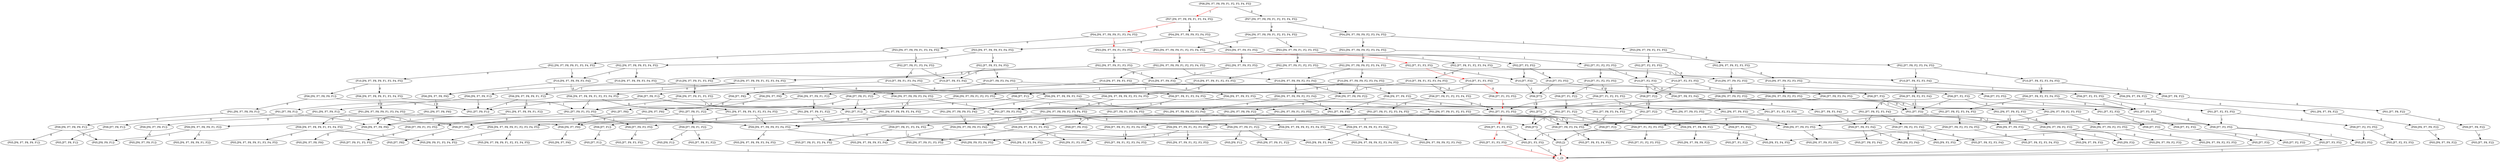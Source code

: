 strict digraph G {
  1 [ label="(P05,[])" ];
  2 [ color="red" label="(_,[])" ];
  3 [ label="(P09,[F7])" ];
  4 [ label="(P01,[F7])" ];
  5 [ label="(P06,[F7])" ];
  6 [ label="(P10,[F7, F3])" ];
  7 [ label="(P05,[F7, F3])" ];
  8 [ label="(P09,[F7, F3])" ];
  9 [ label="(P01,[F7, F3])" ];
  10 [ label="(P06,[F7, F3])" ];
  11 [ label="(P02,[F7, F3, F5])" ];
  12 [ label="(P10,[F7, F3, F5])" ];
  13 [ label="(P05,[F3, F5])" ];
  14 [ label="(P09,[F7, F3, F5])" ];
  15 [ label="(P05,[F7, F3, F5])" ];
  16 [ label="(P01,[F7, F3, F5])" ];
  17 [ label="(P06,[F7, F3, F5])" ];
  18 [ label="(P03,[F6, F7, F9, F3, F5])" ];
  19 [ label="(P09,[F6, F7, F9])" ];
  20 [ label="(P05,[F6, F7, F9])" ];
  21 [ label="(P01,[F6, F7, F9])" ];
  22 [ label="(P06,[F6, F7, F9])" ];
  23 [ label="(P10,[F6, F7, F9, F3])" ];
  24 [ label="(P01,[F7, F9, F3])" ];
  25 [ label="(P09,[F7, F9, F3])" ];
  26 [ label="(P06,[F6, F7, F9, F3])" ];
  27 [ label="(P09,[F6, F7, F9, F3])" ];
  28 [ label="(P05,[F9, F3])" ];
  29 [ label="(P05,[F6, F7, F9, F3])" ];
  30 [ label="(P01,[F6, F7, F9, F3])" ];
  31 [ label="(P02,[F6, F7, F9, F3, F5])" ];
  32 [ label="(P10,[F6, F7, F9, F3, F5])" ];
  33 [ label="(P09,[F7, F9, F3, F5])" ];
  34 [ label="(P05,[F7, F9, F3, F5])" ];
  35 [ label="(P01,[F7, F9, F3, F5])" ];
  36 [ label="(P06,[F6, F7, F9, F3, F5])" ];
  37 [ label="(P09,[F6, F7, F9, F3, F5])" ];
  38 [ label="(P05,[F9, F3, F5])" ];
  39 [ label="(P05,[F6, F7, F9, F3, F5])" ];
  40 [ label="(P01,[F6, F7, F9, F3, F5])" ];
  41 [ label="(P04,[F6, F7, F8, F9, F3, F4, F5])" ];
  42 [ label="(P09,[F7, F8])" ];
  43 [ label="(P05,[F7, F8])" ];
  44 [ label="(P01,[F7, F8])" ];
  45 [ label="(P06,[F7, F8])" ];
  46 [ label="(P10,[F7, F8, F3, F4])" ];
  47 [ label="(P06,[F7, F8, F3, F4])" ];
  48 [ label="(P09,[F7, F8, F3, F4])" ];
  49 [ label="(P05,[F8, F3, F4])" ];
  50 [ label="(P05,[F7, F8, F3, F4])" ];
  51 [ label="(P01,[F7, F8, F3, F4])" ];
  52 [ label="(P02,[F7, F8, F3, F4, F5])" ];
  53 [ label="(P10,[F7, F8, F3, F4, F5])" ];
  54 [ label="(P06,[F7, F8, F3, F4, F5])" ];
  55 [ label="(P09,[F7, F8, F3, F4, F5])" ];
  56 [ label="(P05,[F8, F3, F4, F5])" ];
  57 [ label="(P05,[F7, F8, F3, F4, F5])" ];
  58 [ label="(P01,[F7, F8, F3, F4, F5])" ];
  59 [ label="(P03,[F6, F7, F8, F9, F3, F4, F5])" ];
  60 [ label="(P09,[F6, F7, F8, F9])" ];
  61 [ label="(P05,[F6, F7, F8, F9])" ];
  62 [ label="(P01,[F6, F7, F8, F9])" ];
  63 [ label="(P06,[F6, F7, F8, F9])" ];
  64 [ label="(P10,[F6, F7, F8, F9, F3, F4])" ];
  65 [ label="(P06,[F6, F7, F8, F9, F3, F4])" ];
  66 [ label="(P09,[F6, F7, F8, F9, F3, F4])" ];
  67 [ label="(P05,[F8, F9, F3, F4])" ];
  68 [ label="(P05,[F6, F7, F8, F9, F3, F4])" ];
  69 [ label="(P01,[F6, F7, F8, F9, F3, F4])" ];
  70 [ label="(P02,[F6, F7, F8, F9, F3, F4, F5])" ];
  71 [ label="(P10,[F6, F7, F8, F9, F3, F4, F5])" ];
  72 [ label="(P06,[F6, F7, F8, F9, F3, F4, F5])" ];
  73 [ label="(P09,[F6, F7, F8, F9, F3, F4, F5])" ];
  74 [ label="(P05,[F8, F9, F3, F4, F5])" ];
  75 [ label="(P05,[F6, F7, F8, F9, F3, F4, F5])" ];
  76 [ label="(P01,[F6, F7, F8, F9, F3, F4, F5])" ];
  77 [ label="(P07,[F6, F7, F8, F9, F1, F3, F4, F5])" ];
  78 [ label="(P02,[F7, F1, F3, F5])" ];
  79 [ label="(P01,[F7, F1])" ];
  80 [ label="(P05,[F7, F1])" ];
  81 [ label="(P09,[F7, F1])" ];
  82 [ label="(P06,[F7, F1])" ];
  83 [ label="(P10,[F7, F1, F3, F5])" ];
  84 [ label="(P01,[F7, F1, F3, F5])" ];
  85 [ label="(P05,[F1, F3, F5])" ];
  86 [ label="(P09,[F7, F1, F3, F5])" ];
  87 [ label="(P05,[F7, F1, F3, F5])" ];
  88 [ label="(P06,[F7, F1, F3, F5])" ];
  89 [ label="(P03,[F6, F7, F9, F1, F3, F5])" ];
  90 [ label="(P02,[F6, F7, F9, F1, F3, F5])" ];
  91 [ label="(P06,[F6, F7, F9, F1])" ];
  92 [ label="(P01,[F7, F9, F1])" ];
  93 [ label="(P01,[F6, F7, F9, F1])" ];
  94 [ label="(P09,[F6, F7, F9, F1])" ];
  95 [ label="(P05,[F6, F7, F9, F1])" ];
  96 [ label="(P10,[F6, F7, F9, F1, F3, F5])" ];
  97 [ label="(P01,[F7, F9, F1, F3, F5])" ];
  98 [ label="(P09,[F7, F9, F1, F3, F5])" ];
  99 [ label="(P05,[F7, F9, F1, F3, F5])" ];
  100 [ label="(P06,[F6, F7, F9, F1, F3, F5])" ];
  101 [ label="(P01,[F6, F7, F9, F1, F3, F5])" ];
  102 [ label="(P09,[F6, F7, F9, F1, F3, F5])" ];
  103 [ label="(P05,[F9, F1, F3, F5])" ];
  104 [ label="(P05,[F6, F7, F9, F1, F3, F5])" ];
  105 [ label="(P04,[F6, F7, F8, F9, F1, F3, F4, F5])" ];
  106 [ label="(P02,[F7, F8, F1, F3, F4, F5])" ];
  107 [ label="(P06,[F7, F8, F1])" ];
  108 [ label="(P01,[F7, F8, F1])" ];
  109 [ label="(P09,[F7, F8, F1])" ];
  110 [ label="(P05,[F7, F8, F1])" ];
  111 [ label="(P10,[F7, F8, F1, F3, F4, F5])" ];
  112 [ label="(P06,[F7, F8, F1, F3, F4, F5])" ];
  113 [ label="(P01,[F7, F8, F1, F3, F4, F5])" ];
  114 [ label="(P09,[F7, F8, F1, F3, F4, F5])" ];
  115 [ label="(P05,[F8, F1, F3, F4, F5])" ];
  116 [ label="(P05,[F7, F8, F1, F3, F4, F5])" ];
  117 [ label="(P03,[F6, F7, F8, F9, F1, F3, F4, F5])" ];
  118 [ label="(P02,[F6, F7, F8, F9, F1, F3, F4, F5])" ];
  119 [ label="(P06,[F6, F7, F8, F9, F1])" ];
  120 [ label="(P01,[F6, F7, F8, F9, F1])" ];
  121 [ label="(P09,[F6, F7, F8, F9, F1])" ];
  122 [ label="(P05,[F8, F9, F1])" ];
  123 [ label="(P05,[F6, F7, F8, F9, F1])" ];
  124 [ label="(P10,[F6, F7, F8, F9, F1, F3, F4, F5])" ];
  125 [ label="(P06,[F6, F7, F8, F9, F1, F3, F4, F5])" ];
  126 [ label="(P01,[F6, F7, F8, F9, F1, F3, F4, F5])" ];
  127 [ label="(P09,[F6, F7, F8, F9, F1, F3, F4, F5])" ];
  128 [ label="(P05,[F8, F9, F1, F3, F4, F5])" ];
  129 [ label="(P05,[F6, F7, F8, F9, F1, F3, F4, F5])" ];
  130 [ label="(P08,[F6, F7, F8, F9, F1, F2, F3, F4, F5])" ];
  131 [ label="(P09,[F7, F2])" ];
  132 [ label="(P01,[F7, F2])" ];
  133 [ label="(P06,[F7, F2])" ];
  134 [ label="(P10,[F7, F2, F3])" ];
  135 [ label="(P06,[F7, F2, F3])" ];
  136 [ label="(P01,[F7, F2, F3])" ];
  137 [ label="(P09,[F7, F2, F3])" ];
  138 [ label="(P05,[F7, F2, F3])" ];
  139 [ label="(P02,[F7, F2, F3, F5])" ];
  140 [ label="(P10,[F7, F2, F3, F5])" ];
  141 [ label="(P06,[F7, F2, F3, F5])" ];
  142 [ label="(P01,[F7, F2, F3, F5])" ];
  143 [ label="(P09,[F7, F2, F3, F5])" ];
  144 [ label="(P05,[F7, F2, F3, F5])" ];
  145 [ label="(P03,[F6, F7, F9, F2, F3, F5])" ];
  146 [ label="(P09,[F6, F7, F9, F2])" ];
  147 [ label="(P05,[F6, F7, F9, F2])" ];
  148 [ label="(P01,[F6, F7, F9, F2])" ];
  149 [ label="(P06,[F6, F7, F9, F2])" ];
  150 [ label="(P10,[F6, F7, F9, F2, F3])" ];
  151 [ label="(P06,[F6, F7, F9, F2, F3])" ];
  152 [ label="(P01,[F6, F7, F9, F2, F3])" ];
  153 [ label="(P09,[F6, F7, F9, F2, F3])" ];
  154 [ label="(P05,[F6, F7, F9, F2, F3])" ];
  155 [ label="(P02,[F6, F7, F9, F2, F3, F5])" ];
  156 [ label="(P10,[F6, F7, F9, F2, F3, F5])" ];
  157 [ label="(P06,[F6, F7, F9, F2, F3, F5])" ];
  158 [ label="(P01,[F6, F7, F9, F2, F3, F5])" ];
  159 [ label="(P09,[F6, F7, F9, F2, F3, F5])" ];
  160 [ label="(P05,[F6, F7, F9, F2, F3, F5])" ];
  161 [ label="(P04,[F6, F7, F8, F9, F2, F3, F4, F5])" ];
  162 [ label="(P09,[F7, F8, F2])" ];
  163 [ label="(P05,[F7, F8, F2])" ];
  164 [ label="(P01,[F7, F8, F2])" ];
  165 [ label="(P06,[F7, F8, F2])" ];
  166 [ label="(P10,[F7, F8, F2, F3, F4])" ];
  167 [ label="(P06,[F7, F8, F2, F3, F4])" ];
  168 [ label="(P01,[F7, F8, F2, F3, F4])" ];
  169 [ label="(P09,[F7, F8, F2, F3, F4])" ];
  170 [ label="(P05,[F7, F8, F2, F3, F4])" ];
  171 [ label="(P02,[F7, F8, F2, F3, F4, F5])" ];
  172 [ label="(P10,[F7, F8, F2, F3, F4, F5])" ];
  173 [ label="(P06,[F7, F8, F2, F3, F4, F5])" ];
  174 [ label="(P01,[F7, F8, F2, F3, F4, F5])" ];
  175 [ label="(P09,[F7, F8, F2, F3, F4, F5])" ];
  176 [ label="(P05,[F7, F8, F2, F3, F4, F5])" ];
  177 [ label="(P03,[F6, F7, F8, F9, F2, F3, F4, F5])" ];
  178 [ label="(P01,[F6, F7, F8, F9, F2])" ];
  179 [ label="(P09,[F6, F7, F8, F9, F2])" ];
  180 [ label="(P05,[F6, F7, F8, F9, F2])" ];
  181 [ label="(P06,[F6, F7, F8, F9, F2])" ];
  182 [ label="(P10,[F6, F7, F8, F9, F2, F3, F4])" ];
  183 [ label="(P06,[F6, F7, F8, F9, F2, F3, F4])" ];
  184 [ label="(P01,[F6, F7, F8, F9, F2, F3, F4])" ];
  185 [ label="(P09,[F6, F7, F8, F9, F2, F3, F4])" ];
  186 [ label="(P05,[F6, F7, F8, F9, F2, F3, F4])" ];
  187 [ label="(P02,[F6, F7, F8, F9, F2, F3, F4, F5])" ];
  188 [ label="(P10,[F6, F7, F8, F9, F2, F3, F4, F5])" ];
  189 [ label="(P06,[F6, F7, F8, F9, F2, F3, F4, F5])" ];
  190 [ label="(P01,[F6, F7, F8, F9, F2, F3, F4, F5])" ];
  191 [ label="(P09,[F6, F7, F8, F9, F2, F3, F4, F5])" ];
  192 [ label="(P05,[F6, F7, F8, F9, F2, F3, F4, F5])" ];
  193 [ label="(P07,[F6, F7, F8, F9, F1, F2, F3, F4, F5])" ];
  194 [ label="(P02,[F7, F1, F2, F3, F5])" ];
  195 [ label="(P01,[F7, F1, F2])" ];
  196 [ label="(P09,[F7, F1, F2])" ];
  197 [ label="(P05,[F7, F1, F2])" ];
  198 [ label="(P06,[F7, F1, F2])" ];
  199 [ label="(P10,[F7, F1, F2, F3, F5])" ];
  200 [ label="(P06,[F7, F1, F2, F3, F5])" ];
  201 [ label="(P01,[F7, F1, F2, F3, F5])" ];
  202 [ label="(P09,[F7, F1, F2, F3, F5])" ];
  203 [ label="(P05,[F7, F1, F2, F3, F5])" ];
  204 [ label="(P03,[F6, F7, F9, F1, F2, F3, F5])" ];
  205 [ label="(P02,[F6, F7, F9, F1, F2, F3, F5])" ];
  206 [ label="(P06,[F6, F7, F9, F1, F2])" ];
  207 [ label="(P01,[F6, F7, F9, F1, F2])" ];
  208 [ label="(P09,[F6, F7, F9, F1, F2])" ];
  209 [ label="(P05,[F9, F1])" ];
  210 [ label="(P05,[F6, F7, F9, F1, F2])" ];
  211 [ label="(P10,[F6, F7, F9, F1, F2, F3, F5])" ];
  212 [ label="(P06,[F6, F7, F9, F1, F2, F3, F5])" ];
  213 [ label="(P01,[F6, F7, F9, F1, F2, F3, F5])" ];
  214 [ label="(P09,[F6, F7, F9, F1, F2, F3, F5])" ];
  215 [ label="(P05,[F6, F7, F9, F1, F2, F3, F5])" ];
  216 [ label="(P04,[F6, F7, F8, F9, F1, F2, F3, F4, F5])" ];
  217 [ label="(P02,[F7, F8, F1, F2, F3, F4, F5])" ];
  218 [ label="(P06,[F7, F8, F1, F2])" ];
  219 [ label="(P01,[F7, F8, F1, F2])" ];
  220 [ label="(P09,[F7, F8, F1, F2])" ];
  221 [ label="(P05,[F8, F1])" ];
  222 [ label="(P05,[F7, F8, F1, F2])" ];
  223 [ label="(P10,[F7, F8, F1, F2, F3, F4, F5])" ];
  224 [ label="(P06,[F7, F8, F1, F2, F3, F4, F5])" ];
  225 [ label="(P01,[F7, F8, F1, F2, F3, F4, F5])" ];
  226 [ label="(P09,[F7, F8, F1, F2, F3, F4, F5])" ];
  227 [ label="(P05,[F7, F8, F1, F2, F3, F4, F5])" ];
  228 [ label="(P03,[F6, F7, F8, F9, F1, F2, F3, F4, F5])" ];
  229 [ label="(P02,[F6, F7, F8, F9, F1, F2, F3, F4, F5])" ];
  230 [ label="(P06,[F6, F7, F8, F9, F1, F2])" ];
  231 [ label="(P01,[F6, F7, F8, F9, F1, F2])" ];
  232 [ label="(P09,[F6, F7, F8, F9, F1, F2])" ];
  233 [ label="(P05,[F6, F7, F8, F9, F1, F2])" ];
  234 [ label="(P10,[F6, F7, F8, F9, F1, F2, F3, F4, F5])" ];
  235 [ label="(P06,[F6, F7, F8, F9, F1, F2, F3, F4, F5])" ];
  236 [ label="(P01,[F6, F7, F8, F9, F1, F2, F3, F4, F5])" ];
  237 [ label="(P09,[F6, F7, F8, F9, F1, F2, F3, F4, F5])" ];
  238 [ label="(P05,[F6, F7, F8, F9, F1, F2, F3, F4, F5])" ];
  1 -> 2 [ label="0" ];
  3 -> 1 [ label="1" ];
  4 -> 3 [ label="0" ];
  5 -> 4 [ label="0" ];
  6 -> 5 [ label="1" ];
  7 -> 2 [ label="1" ];
  8 -> 7 [ label="0" ];
  9 -> 8 [ label="0" ];
  10 -> 9 [ label="0" ];
  6 -> 10 [ label="0" ];
  11 -> 6 [ label="1" ];
  12 -> 5 [ label="1" ];
  13 -> 2 [ label="1" ];
  14 -> 13 [ label="1" ];
  15 -> 2 [ label="1" ];
  14 -> 15 [ label="0" ];
  16 -> 14 [ label="0" ];
  17 -> 16 [ label="0" ];
  12 -> 17 [ label="0" ];
  11 -> 12 [ label="0" ];
  18 -> 11 [ label="1" ];
  19 -> 20 [ label="0" ];
  21 -> 19 [ label="0" ];
  22 -> 21 [ label="0" ];
  23 -> 22 [ label="1" ];
  24 -> 25 [ label="0" ];
  26 -> 24 [ label="1" ];
  27 -> 28 [ label="1" ];
  27 -> 29 [ label="0" ];
  30 -> 27 [ label="0" ];
  26 -> 30 [ label="0" ];
  23 -> 26 [ label="0" ];
  31 -> 23 [ label="1" ];
  32 -> 22 [ label="1" ];
  33 -> 34 [ label="0" ];
  35 -> 33 [ label="0" ];
  36 -> 35 [ label="1" ];
  37 -> 38 [ label="1" ];
  37 -> 39 [ label="0" ];
  40 -> 37 [ label="0" ];
  36 -> 40 [ label="0" ];
  32 -> 36 [ label="0" ];
  31 -> 32 [ label="0" ];
  18 -> 31 [ label="0" ];
  41 -> 18 [ label="1" ];
  42 -> 43 [ label="0" ];
  44 -> 42 [ label="0" ];
  45 -> 44 [ label="0" ];
  46 -> 45 [ label="1" ];
  47 -> 9 [ label="1" ];
  48 -> 49 [ label="1" ];
  48 -> 50 [ label="0" ];
  51 -> 48 [ label="0" ];
  47 -> 51 [ label="0" ];
  46 -> 47 [ label="0" ];
  52 -> 46 [ label="1" ];
  53 -> 45 [ label="1" ];
  54 -> 16 [ label="1" ];
  55 -> 56 [ label="1" ];
  55 -> 57 [ label="0" ];
  58 -> 55 [ label="0" ];
  54 -> 58 [ label="0" ];
  53 -> 54 [ label="0" ];
  52 -> 53 [ label="0" ];
  59 -> 52 [ label="1" ];
  60 -> 61 [ label="0" ];
  62 -> 60 [ label="0" ];
  63 -> 62 [ label="0" ];
  64 -> 63 [ label="1" ];
  65 -> 24 [ label="1" ];
  66 -> 67 [ label="1" ];
  66 -> 68 [ label="0" ];
  69 -> 66 [ label="0" ];
  65 -> 69 [ label="0" ];
  64 -> 65 [ label="0" ];
  70 -> 64 [ label="1" ];
  71 -> 63 [ label="1" ];
  72 -> 35 [ label="1" ];
  73 -> 74 [ label="1" ];
  73 -> 75 [ label="0" ];
  76 -> 73 [ label="0" ];
  72 -> 76 [ label="0" ];
  71 -> 72 [ label="0" ];
  70 -> 71 [ label="0" ];
  59 -> 70 [ label="0" ];
  41 -> 59 [ label="0" ];
  77 -> 41 [ label="1" ];
  78 -> 6 [ label="1" ];
  79 -> 3 [ label="1" ];
  80 -> 2 [ label="1" ];
  81 -> 80 [ label="0" ];
  79 -> 81 [ label="0" ];
  82 -> 79 [ label="0" ];
  83 -> 82 [ label="1" ];
  84 -> 14 [ label="1" ];
  85 -> 2 [ label="1" ];
  86 -> 85 [ label="1" ];
  87 -> 2 [ color="red" label="1" ];
  86 -> 87 [ color="red" label="0" ];
  84 -> 86 [ color="red" label="0" ];
  88 -> 84 [ color="red" label="0" ];
  83 -> 88 [ color="red" label="0" ];
  78 -> 83 [ color="red" label="0" ];
  89 -> 78 [ color="red" label="1" ];
  90 -> 23 [ label="1" ];
  91 -> 92 [ label="1" ];
  93 -> 19 [ label="1" ];
  94 -> 95 [ label="0" ];
  93 -> 94 [ label="0" ];
  91 -> 93 [ label="0" ];
  96 -> 91 [ label="1" ];
  97 -> 33 [ label="1" ];
  98 -> 99 [ label="0" ];
  97 -> 98 [ label="0" ];
  100 -> 97 [ label="1" ];
  101 -> 37 [ label="1" ];
  102 -> 103 [ label="1" ];
  102 -> 104 [ label="0" ];
  101 -> 102 [ label="0" ];
  100 -> 101 [ label="0" ];
  96 -> 100 [ label="0" ];
  90 -> 96 [ label="0" ];
  89 -> 90 [ label="0" ];
  105 -> 89 [ color="red" label="1" ];
  106 -> 46 [ label="1" ];
  107 -> 79 [ label="1" ];
  108 -> 42 [ label="1" ];
  109 -> 110 [ label="0" ];
  108 -> 109 [ label="0" ];
  107 -> 108 [ label="0" ];
  111 -> 107 [ label="1" ];
  112 -> 84 [ label="1" ];
  113 -> 55 [ label="1" ];
  114 -> 115 [ label="1" ];
  114 -> 116 [ label="0" ];
  113 -> 114 [ label="0" ];
  112 -> 113 [ label="0" ];
  111 -> 112 [ label="0" ];
  106 -> 111 [ label="0" ];
  117 -> 106 [ label="1" ];
  118 -> 64 [ label="1" ];
  119 -> 92 [ label="1" ];
  120 -> 60 [ label="1" ];
  121 -> 122 [ label="1" ];
  121 -> 123 [ label="0" ];
  120 -> 121 [ label="0" ];
  119 -> 120 [ label="0" ];
  124 -> 119 [ label="1" ];
  125 -> 97 [ label="1" ];
  126 -> 73 [ label="1" ];
  127 -> 128 [ label="1" ];
  127 -> 129 [ label="0" ];
  126 -> 127 [ label="0" ];
  125 -> 126 [ label="0" ];
  124 -> 125 [ label="0" ];
  118 -> 124 [ label="0" ];
  117 -> 118 [ label="0" ];
  105 -> 117 [ label="0" ];
  77 -> 105 [ color="red" label="0" ];
  130 -> 77 [ color="red" label="1" ];
  131 -> 1 [ label="1" ];
  132 -> 131 [ label="0" ];
  133 -> 132 [ label="0" ];
  134 -> 133 [ label="1" ];
  135 -> 9 [ label="1" ];
  136 -> 8 [ label="1" ];
  137 -> 138 [ label="0" ];
  136 -> 137 [ label="0" ];
  135 -> 136 [ label="0" ];
  134 -> 135 [ label="0" ];
  139 -> 134 [ label="1" ];
  140 -> 133 [ label="1" ];
  141 -> 16 [ label="1" ];
  142 -> 14 [ label="1" ];
  143 -> 13 [ label="1" ];
  143 -> 144 [ label="0" ];
  142 -> 143 [ label="0" ];
  141 -> 142 [ label="0" ];
  140 -> 141 [ label="0" ];
  139 -> 140 [ label="0" ];
  145 -> 139 [ label="1" ];
  146 -> 147 [ label="0" ];
  148 -> 146 [ label="0" ];
  149 -> 148 [ label="0" ];
  150 -> 149 [ label="1" ];
  151 -> 24 [ label="1" ];
  152 -> 27 [ label="1" ];
  153 -> 28 [ label="1" ];
  153 -> 154 [ label="0" ];
  152 -> 153 [ label="0" ];
  151 -> 152 [ label="0" ];
  150 -> 151 [ label="0" ];
  155 -> 150 [ label="1" ];
  156 -> 149 [ label="1" ];
  157 -> 35 [ label="1" ];
  158 -> 37 [ label="1" ];
  159 -> 38 [ label="1" ];
  159 -> 160 [ label="0" ];
  158 -> 159 [ label="0" ];
  157 -> 158 [ label="0" ];
  156 -> 157 [ label="0" ];
  155 -> 156 [ label="0" ];
  145 -> 155 [ label="0" ];
  161 -> 145 [ label="1" ];
  162 -> 163 [ label="0" ];
  164 -> 162 [ label="0" ];
  165 -> 164 [ label="0" ];
  166 -> 165 [ label="1" ];
  167 -> 9 [ label="1" ];
  168 -> 48 [ label="1" ];
  169 -> 49 [ label="1" ];
  169 -> 170 [ label="0" ];
  168 -> 169 [ label="0" ];
  167 -> 168 [ label="0" ];
  166 -> 167 [ label="0" ];
  171 -> 166 [ label="1" ];
  172 -> 165 [ label="1" ];
  173 -> 16 [ label="1" ];
  174 -> 55 [ label="1" ];
  175 -> 56 [ label="1" ];
  175 -> 176 [ label="0" ];
  174 -> 175 [ label="0" ];
  173 -> 174 [ label="0" ];
  172 -> 173 [ label="0" ];
  171 -> 172 [ label="0" ];
  177 -> 171 [ label="1" ];
  178 -> 60 [ label="1" ];
  179 -> 180 [ label="0" ];
  178 -> 179 [ label="0" ];
  181 -> 178 [ label="0" ];
  182 -> 181 [ label="1" ];
  183 -> 24 [ label="1" ];
  184 -> 66 [ label="1" ];
  185 -> 67 [ label="1" ];
  185 -> 186 [ label="0" ];
  184 -> 185 [ label="0" ];
  183 -> 184 [ label="0" ];
  182 -> 183 [ label="0" ];
  187 -> 182 [ label="1" ];
  188 -> 181 [ label="1" ];
  189 -> 35 [ label="1" ];
  190 -> 73 [ label="1" ];
  191 -> 74 [ label="1" ];
  191 -> 192 [ label="0" ];
  190 -> 191 [ label="0" ];
  189 -> 190 [ label="0" ];
  188 -> 189 [ label="0" ];
  187 -> 188 [ label="0" ];
  177 -> 187 [ label="0" ];
  161 -> 177 [ label="0" ];
  193 -> 161 [ label="1" ];
  194 -> 134 [ label="1" ];
  195 -> 3 [ label="1" ];
  196 -> 197 [ label="0" ];
  195 -> 196 [ label="0" ];
  198 -> 195 [ label="0" ];
  199 -> 198 [ label="1" ];
  200 -> 84 [ label="1" ];
  201 -> 14 [ label="1" ];
  202 -> 85 [ label="1" ];
  202 -> 203 [ label="0" ];
  201 -> 202 [ label="0" ];
  200 -> 201 [ label="0" ];
  199 -> 200 [ label="0" ];
  194 -> 199 [ label="0" ];
  204 -> 194 [ label="1" ];
  205 -> 150 [ label="1" ];
  206 -> 92 [ label="1" ];
  207 -> 19 [ label="1" ];
  208 -> 209 [ label="1" ];
  208 -> 210 [ label="0" ];
  207 -> 208 [ label="0" ];
  206 -> 207 [ label="0" ];
  211 -> 206 [ label="1" ];
  212 -> 97 [ label="1" ];
  213 -> 37 [ label="1" ];
  214 -> 103 [ label="1" ];
  214 -> 215 [ label="0" ];
  213 -> 214 [ label="0" ];
  212 -> 213 [ label="0" ];
  211 -> 212 [ label="0" ];
  205 -> 211 [ label="0" ];
  204 -> 205 [ label="0" ];
  216 -> 204 [ label="1" ];
  217 -> 166 [ label="1" ];
  218 -> 79 [ label="1" ];
  219 -> 42 [ label="1" ];
  220 -> 221 [ label="1" ];
  220 -> 222 [ label="0" ];
  219 -> 220 [ label="0" ];
  218 -> 219 [ label="0" ];
  223 -> 218 [ label="1" ];
  224 -> 84 [ label="1" ];
  225 -> 55 [ label="1" ];
  226 -> 115 [ label="1" ];
  226 -> 227 [ label="0" ];
  225 -> 226 [ label="0" ];
  224 -> 225 [ label="0" ];
  223 -> 224 [ label="0" ];
  217 -> 223 [ label="0" ];
  228 -> 217 [ label="1" ];
  229 -> 182 [ label="1" ];
  230 -> 92 [ label="1" ];
  231 -> 60 [ label="1" ];
  232 -> 122 [ label="1" ];
  232 -> 233 [ label="0" ];
  231 -> 232 [ label="0" ];
  230 -> 231 [ label="0" ];
  234 -> 230 [ label="1" ];
  235 -> 97 [ label="1" ];
  236 -> 73 [ label="1" ];
  237 -> 128 [ label="1" ];
  237 -> 238 [ label="0" ];
  236 -> 237 [ label="0" ];
  235 -> 236 [ label="0" ];
  234 -> 235 [ label="0" ];
  229 -> 234 [ label="0" ];
  228 -> 229 [ label="0" ];
  216 -> 228 [ label="0" ];
  193 -> 216 [ label="0" ];
  130 -> 193 [ label="0" ];
}
